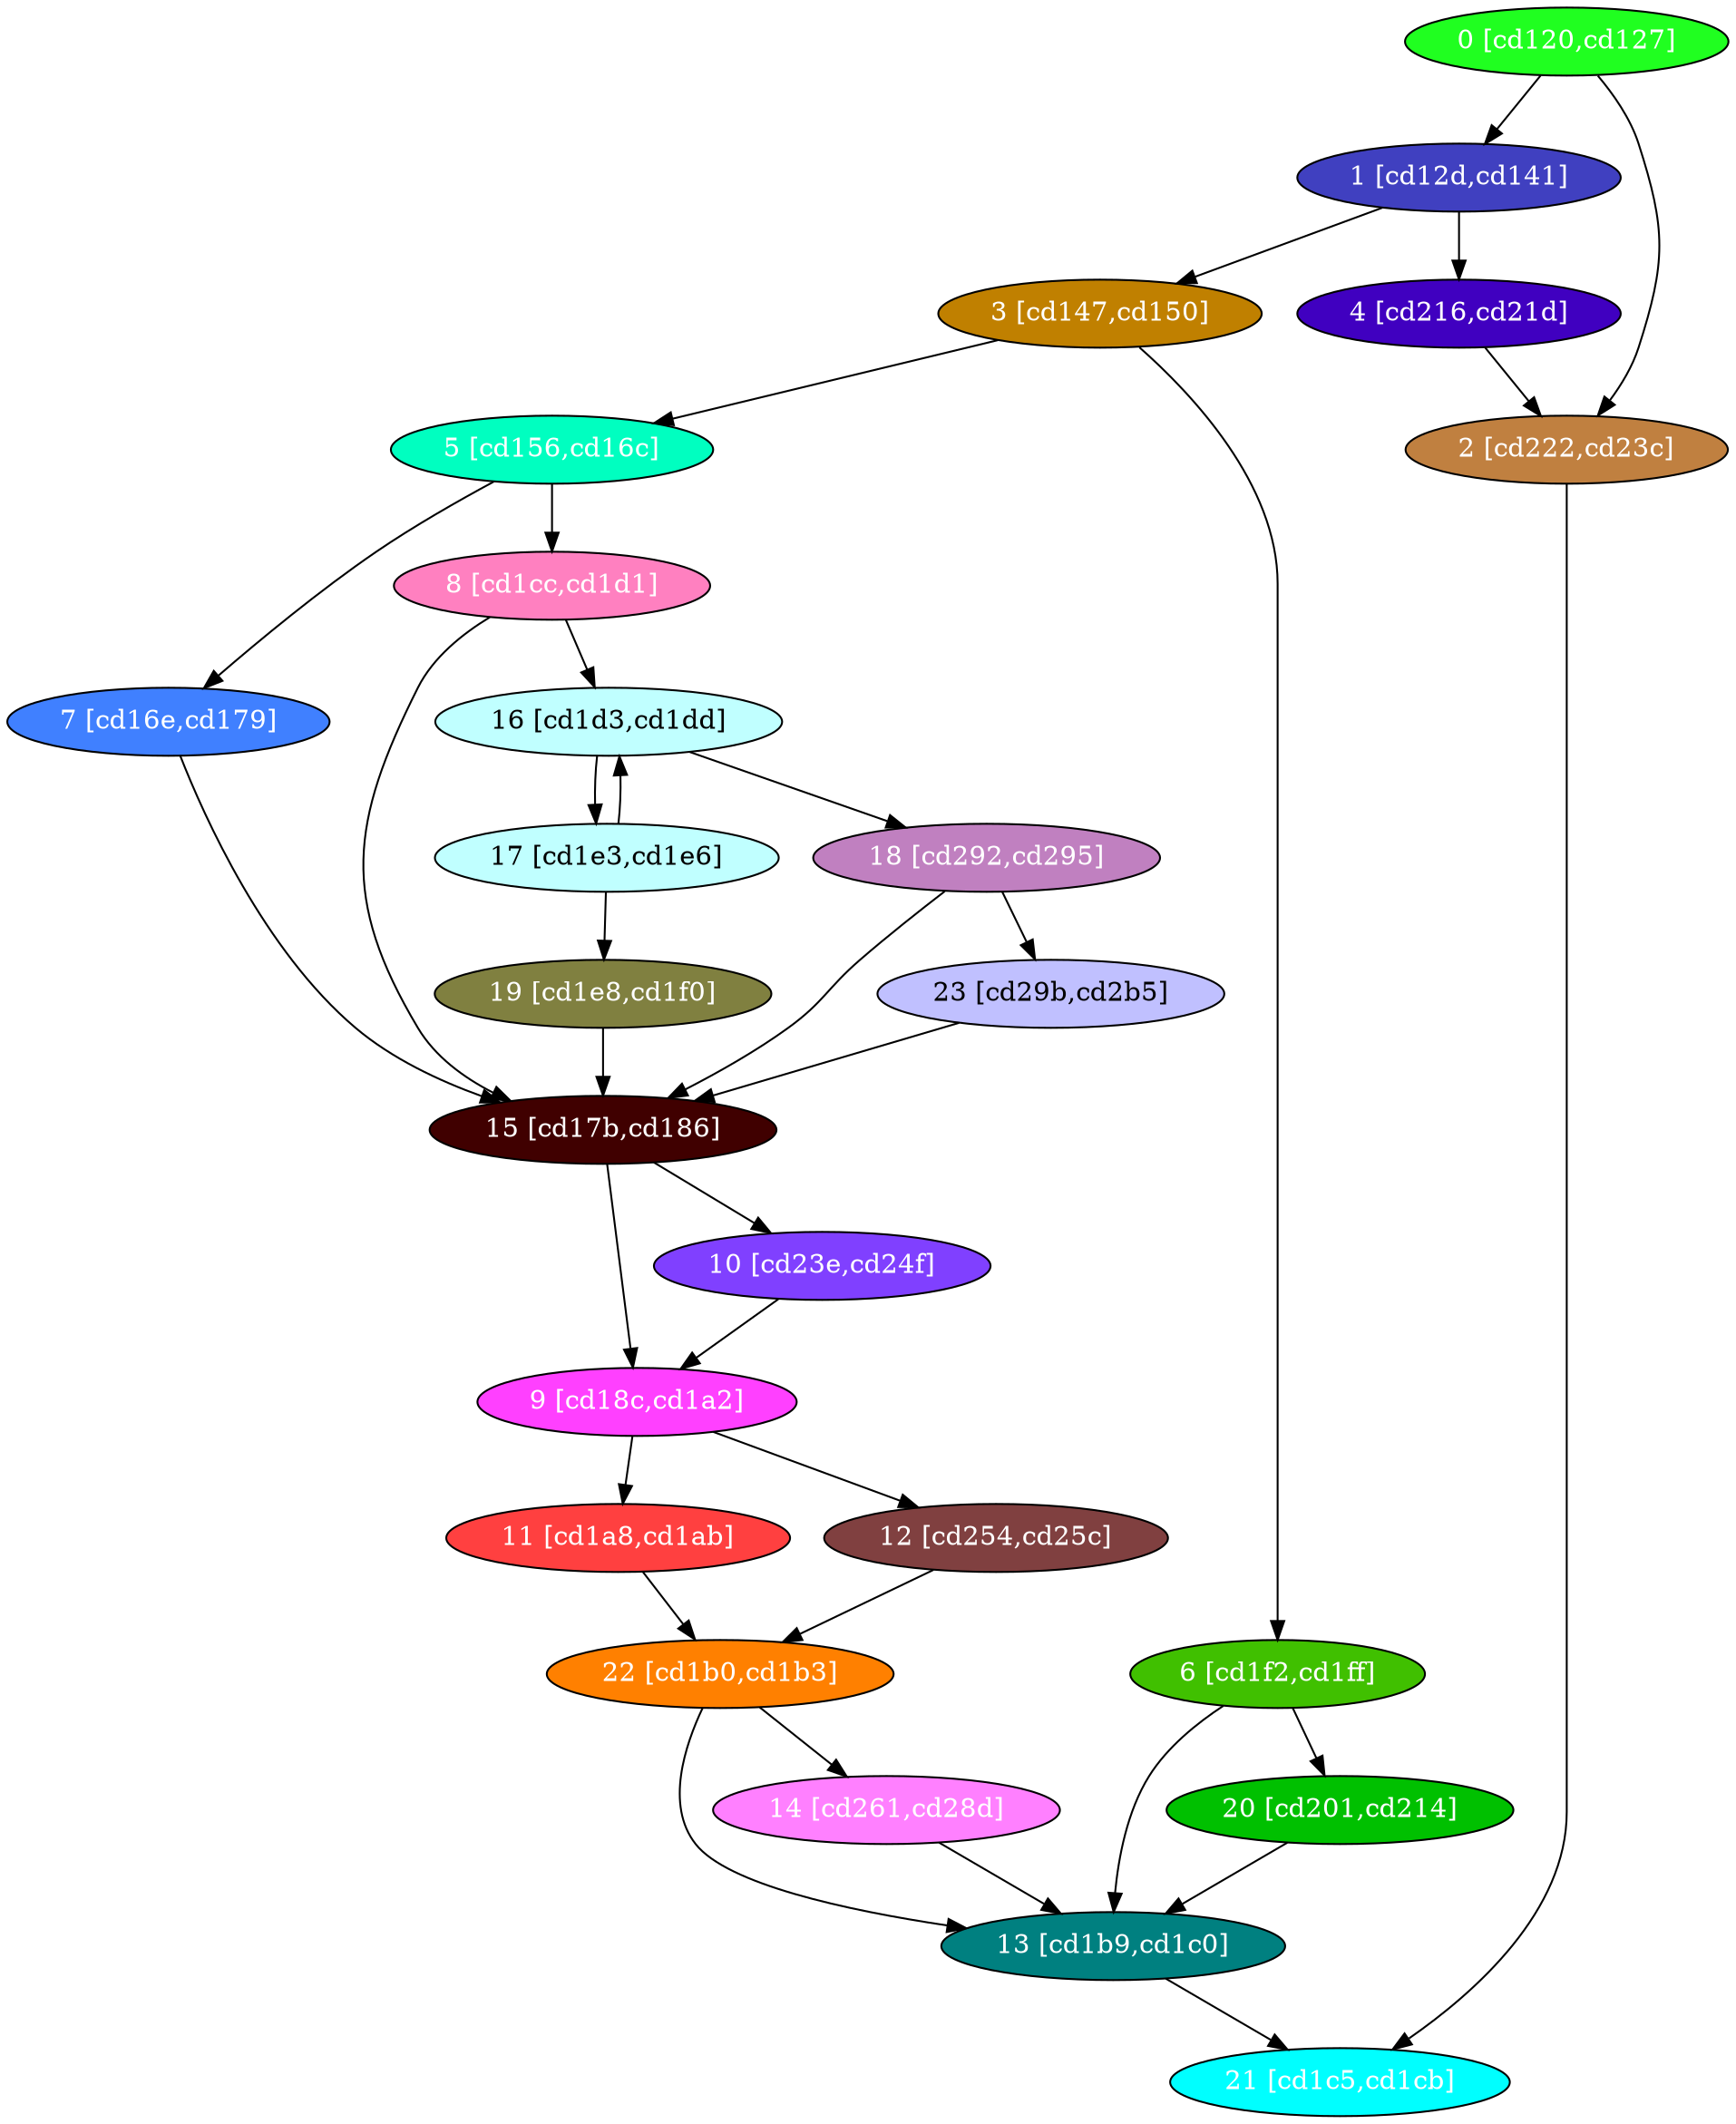 diGraph libnss3{
	libnss3_0  [style=filled fillcolor="#20FF20" fontcolor="#ffffff" shape=oval label="0 [cd120,cd127]"]
	libnss3_1  [style=filled fillcolor="#4040C0" fontcolor="#ffffff" shape=oval label="1 [cd12d,cd141]"]
	libnss3_2  [style=filled fillcolor="#C08040" fontcolor="#ffffff" shape=oval label="2 [cd222,cd23c]"]
	libnss3_3  [style=filled fillcolor="#C08000" fontcolor="#ffffff" shape=oval label="3 [cd147,cd150]"]
	libnss3_4  [style=filled fillcolor="#4000C0" fontcolor="#ffffff" shape=oval label="4 [cd216,cd21d]"]
	libnss3_5  [style=filled fillcolor="#00FFC0" fontcolor="#ffffff" shape=oval label="5 [cd156,cd16c]"]
	libnss3_6  [style=filled fillcolor="#40C000" fontcolor="#ffffff" shape=oval label="6 [cd1f2,cd1ff]"]
	libnss3_7  [style=filled fillcolor="#4080FF" fontcolor="#ffffff" shape=oval label="7 [cd16e,cd179]"]
	libnss3_8  [style=filled fillcolor="#FF80C0" fontcolor="#ffffff" shape=oval label="8 [cd1cc,cd1d1]"]
	libnss3_9  [style=filled fillcolor="#FF40FF" fontcolor="#ffffff" shape=oval label="9 [cd18c,cd1a2]"]
	libnss3_a  [style=filled fillcolor="#8040FF" fontcolor="#ffffff" shape=oval label="10 [cd23e,cd24f]"]
	libnss3_b  [style=filled fillcolor="#FF4040" fontcolor="#ffffff" shape=oval label="11 [cd1a8,cd1ab]"]
	libnss3_c  [style=filled fillcolor="#804040" fontcolor="#ffffff" shape=oval label="12 [cd254,cd25c]"]
	libnss3_d  [style=filled fillcolor="#008080" fontcolor="#ffffff" shape=oval label="13 [cd1b9,cd1c0]"]
	libnss3_e  [style=filled fillcolor="#FF80FF" fontcolor="#ffffff" shape=oval label="14 [cd261,cd28d]"]
	libnss3_f  [style=filled fillcolor="#400000" fontcolor="#ffffff" shape=oval label="15 [cd17b,cd186]"]
	libnss3_10  [style=filled fillcolor="#C0FFFF" fontcolor="#000000" shape=oval label="16 [cd1d3,cd1dd]"]
	libnss3_11  [style=filled fillcolor="#C0FFFF" fontcolor="#000000" shape=oval label="17 [cd1e3,cd1e6]"]
	libnss3_12  [style=filled fillcolor="#C080C0" fontcolor="#ffffff" shape=oval label="18 [cd292,cd295]"]
	libnss3_13  [style=filled fillcolor="#808040" fontcolor="#ffffff" shape=oval label="19 [cd1e8,cd1f0]"]
	libnss3_14  [style=filled fillcolor="#00C000" fontcolor="#ffffff" shape=oval label="20 [cd201,cd214]"]
	libnss3_15  [style=filled fillcolor="#00FFFF" fontcolor="#ffffff" shape=oval label="21 [cd1c5,cd1cb]"]
	libnss3_16  [style=filled fillcolor="#FF8000" fontcolor="#ffffff" shape=oval label="22 [cd1b0,cd1b3]"]
	libnss3_17  [style=filled fillcolor="#C0C0FF" fontcolor="#000000" shape=oval label="23 [cd29b,cd2b5]"]

	libnss3_0 -> libnss3_1
	libnss3_0 -> libnss3_2
	libnss3_1 -> libnss3_3
	libnss3_1 -> libnss3_4
	libnss3_2 -> libnss3_15
	libnss3_3 -> libnss3_5
	libnss3_3 -> libnss3_6
	libnss3_4 -> libnss3_2
	libnss3_5 -> libnss3_7
	libnss3_5 -> libnss3_8
	libnss3_6 -> libnss3_d
	libnss3_6 -> libnss3_14
	libnss3_7 -> libnss3_f
	libnss3_8 -> libnss3_f
	libnss3_8 -> libnss3_10
	libnss3_9 -> libnss3_b
	libnss3_9 -> libnss3_c
	libnss3_a -> libnss3_9
	libnss3_b -> libnss3_16
	libnss3_c -> libnss3_16
	libnss3_d -> libnss3_15
	libnss3_e -> libnss3_d
	libnss3_f -> libnss3_9
	libnss3_f -> libnss3_a
	libnss3_10 -> libnss3_11
	libnss3_10 -> libnss3_12
	libnss3_11 -> libnss3_10
	libnss3_11 -> libnss3_13
	libnss3_12 -> libnss3_f
	libnss3_12 -> libnss3_17
	libnss3_13 -> libnss3_f
	libnss3_14 -> libnss3_d
	libnss3_16 -> libnss3_d
	libnss3_16 -> libnss3_e
	libnss3_17 -> libnss3_f
}